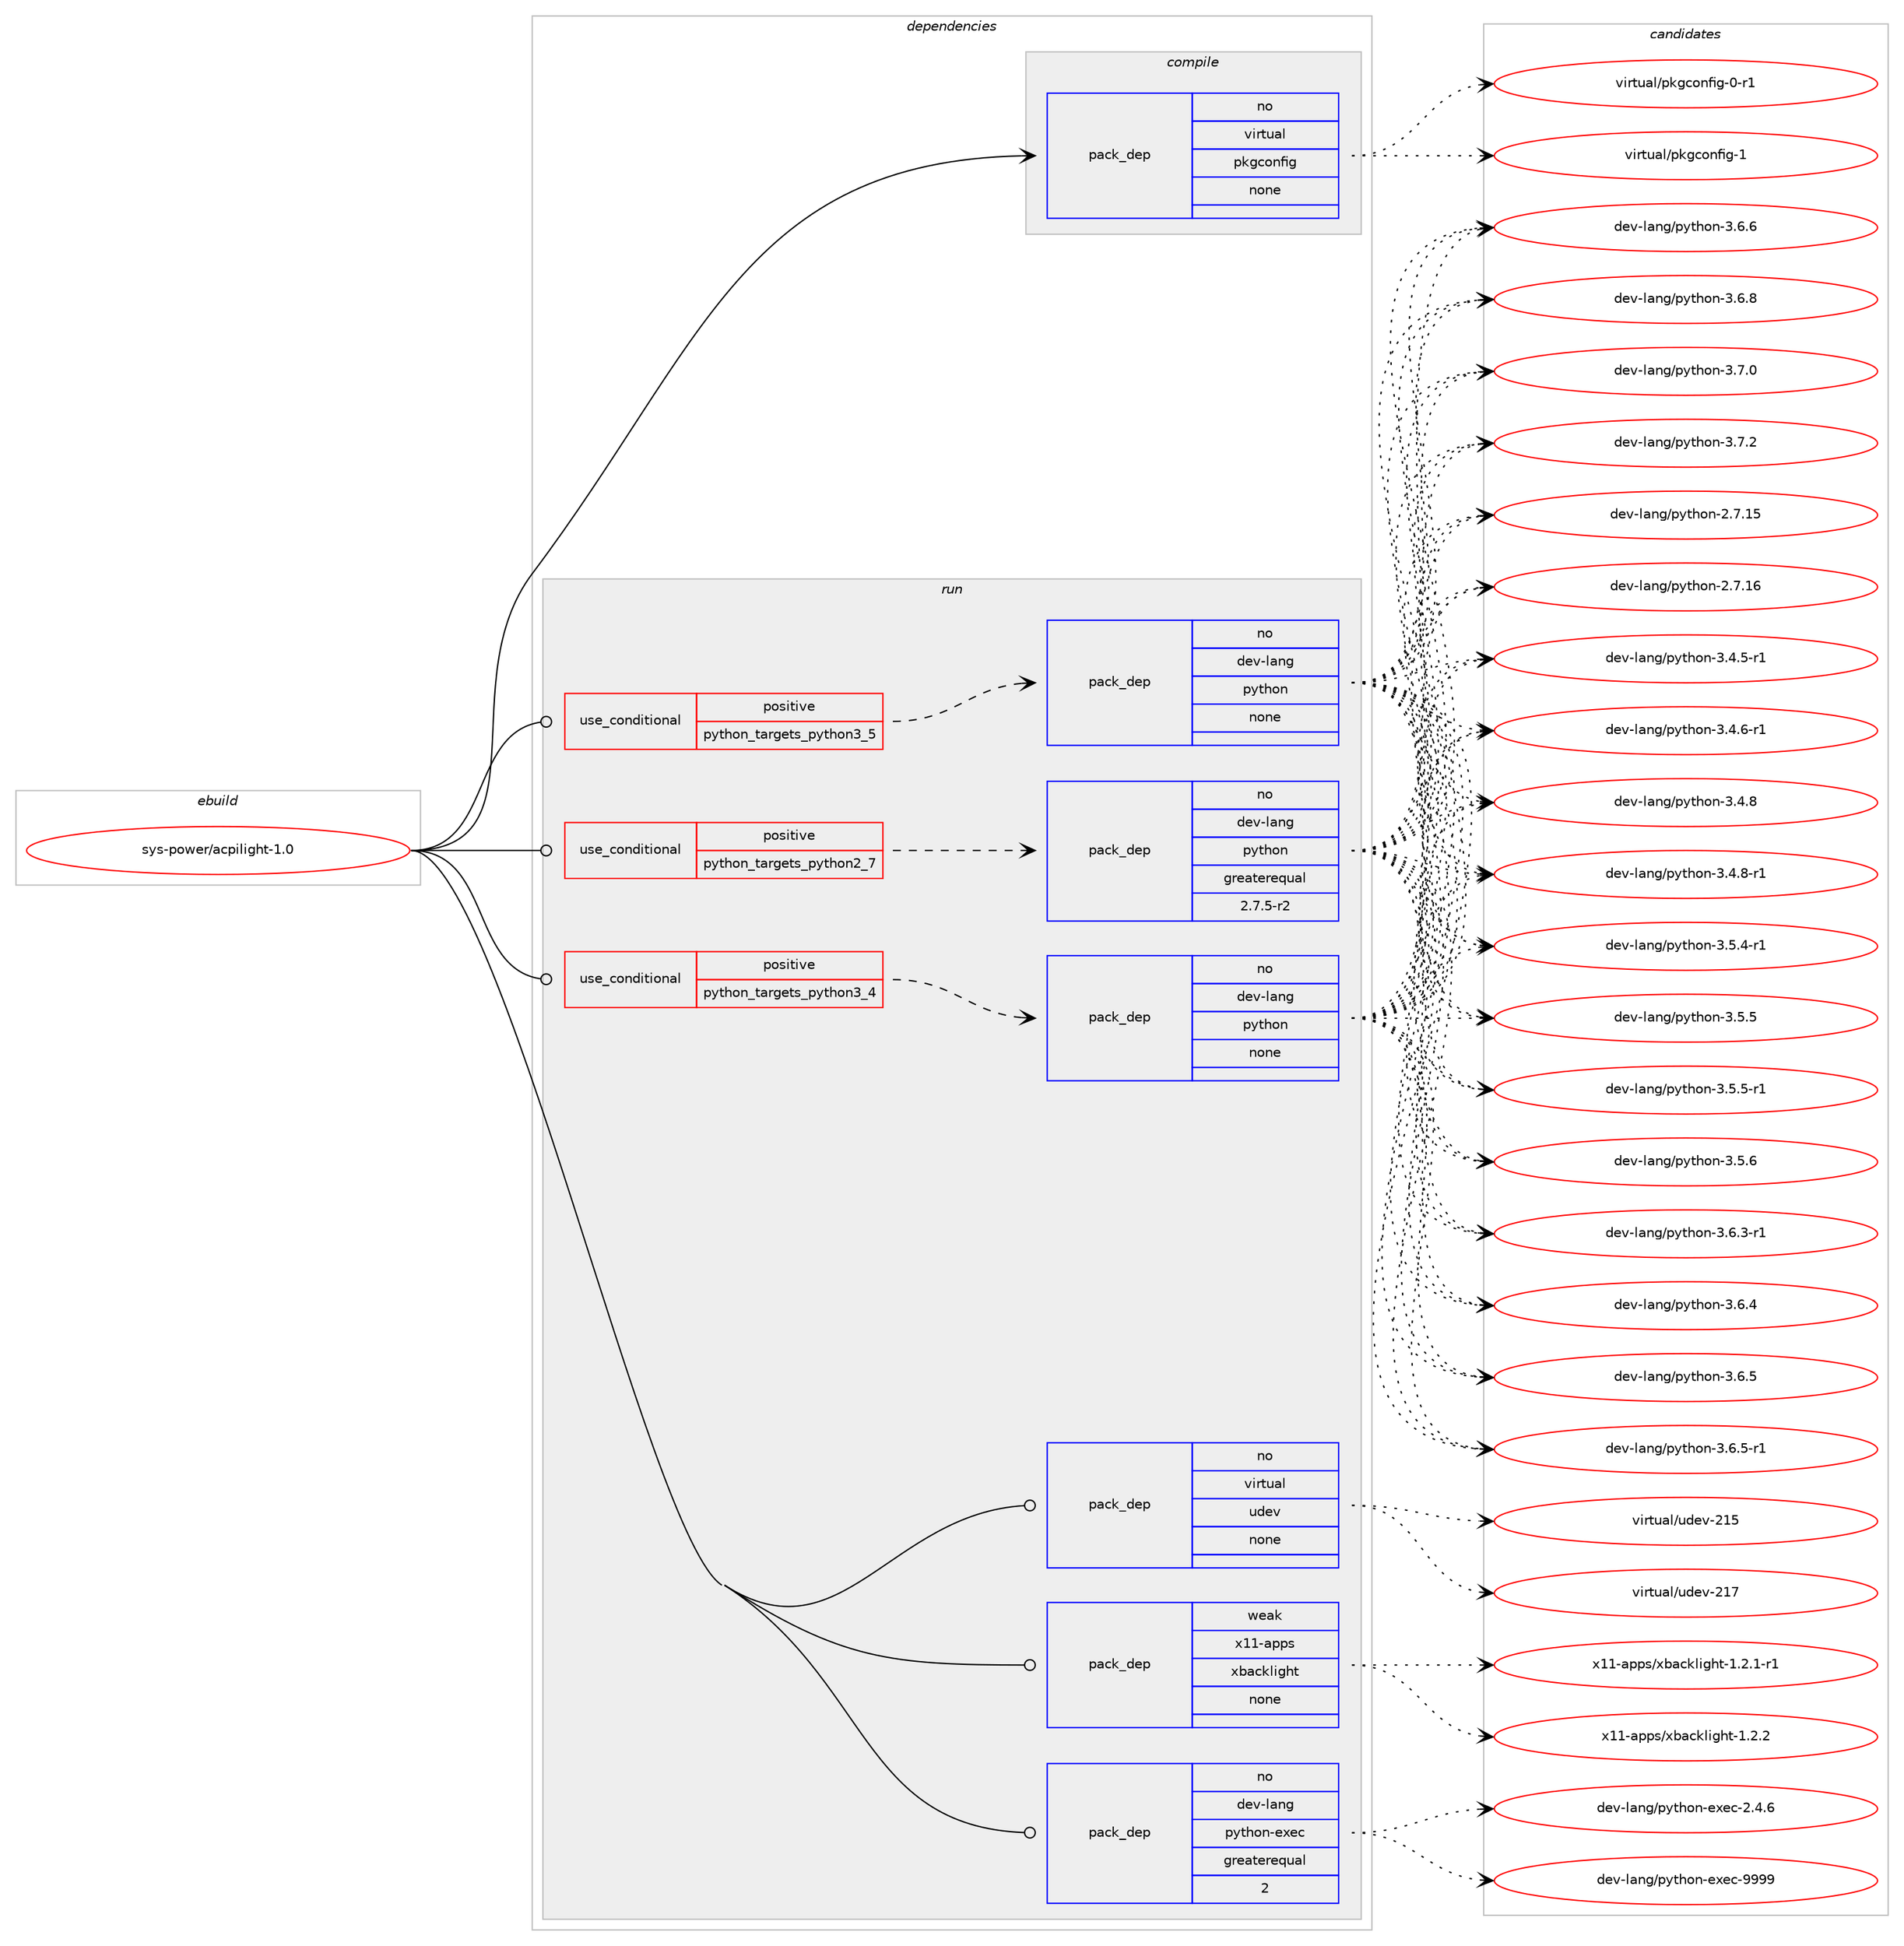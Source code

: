 digraph prolog {

# *************
# Graph options
# *************

newrank=true;
concentrate=true;
compound=true;
graph [rankdir=LR,fontname=Helvetica,fontsize=10,ranksep=1.5];#, ranksep=2.5, nodesep=0.2];
edge  [arrowhead=vee];
node  [fontname=Helvetica,fontsize=10];

# **********
# The ebuild
# **********

subgraph cluster_leftcol {
color=gray;
rank=same;
label=<<i>ebuild</i>>;
id [label="sys-power/acpilight-1.0", color=red, width=4, href="../sys-power/acpilight-1.0.svg"];
}

# ****************
# The dependencies
# ****************

subgraph cluster_midcol {
color=gray;
label=<<i>dependencies</i>>;
subgraph cluster_compile {
fillcolor="#eeeeee";
style=filled;
label=<<i>compile</i>>;
subgraph pack1248627 {
dependency1739676 [label=<<TABLE BORDER="0" CELLBORDER="1" CELLSPACING="0" CELLPADDING="4" WIDTH="220"><TR><TD ROWSPAN="6" CELLPADDING="30">pack_dep</TD></TR><TR><TD WIDTH="110">no</TD></TR><TR><TD>virtual</TD></TR><TR><TD>pkgconfig</TD></TR><TR><TD>none</TD></TR><TR><TD></TD></TR></TABLE>>, shape=none, color=blue];
}
id:e -> dependency1739676:w [weight=20,style="solid",arrowhead="vee"];
}
subgraph cluster_compileandrun {
fillcolor="#eeeeee";
style=filled;
label=<<i>compile and run</i>>;
}
subgraph cluster_run {
fillcolor="#eeeeee";
style=filled;
label=<<i>run</i>>;
subgraph cond462300 {
dependency1739677 [label=<<TABLE BORDER="0" CELLBORDER="1" CELLSPACING="0" CELLPADDING="4"><TR><TD ROWSPAN="3" CELLPADDING="10">use_conditional</TD></TR><TR><TD>positive</TD></TR><TR><TD>python_targets_python2_7</TD></TR></TABLE>>, shape=none, color=red];
subgraph pack1248628 {
dependency1739678 [label=<<TABLE BORDER="0" CELLBORDER="1" CELLSPACING="0" CELLPADDING="4" WIDTH="220"><TR><TD ROWSPAN="6" CELLPADDING="30">pack_dep</TD></TR><TR><TD WIDTH="110">no</TD></TR><TR><TD>dev-lang</TD></TR><TR><TD>python</TD></TR><TR><TD>greaterequal</TD></TR><TR><TD>2.7.5-r2</TD></TR></TABLE>>, shape=none, color=blue];
}
dependency1739677:e -> dependency1739678:w [weight=20,style="dashed",arrowhead="vee"];
}
id:e -> dependency1739677:w [weight=20,style="solid",arrowhead="odot"];
subgraph cond462301 {
dependency1739679 [label=<<TABLE BORDER="0" CELLBORDER="1" CELLSPACING="0" CELLPADDING="4"><TR><TD ROWSPAN="3" CELLPADDING="10">use_conditional</TD></TR><TR><TD>positive</TD></TR><TR><TD>python_targets_python3_4</TD></TR></TABLE>>, shape=none, color=red];
subgraph pack1248629 {
dependency1739680 [label=<<TABLE BORDER="0" CELLBORDER="1" CELLSPACING="0" CELLPADDING="4" WIDTH="220"><TR><TD ROWSPAN="6" CELLPADDING="30">pack_dep</TD></TR><TR><TD WIDTH="110">no</TD></TR><TR><TD>dev-lang</TD></TR><TR><TD>python</TD></TR><TR><TD>none</TD></TR><TR><TD></TD></TR></TABLE>>, shape=none, color=blue];
}
dependency1739679:e -> dependency1739680:w [weight=20,style="dashed",arrowhead="vee"];
}
id:e -> dependency1739679:w [weight=20,style="solid",arrowhead="odot"];
subgraph cond462302 {
dependency1739681 [label=<<TABLE BORDER="0" CELLBORDER="1" CELLSPACING="0" CELLPADDING="4"><TR><TD ROWSPAN="3" CELLPADDING="10">use_conditional</TD></TR><TR><TD>positive</TD></TR><TR><TD>python_targets_python3_5</TD></TR></TABLE>>, shape=none, color=red];
subgraph pack1248630 {
dependency1739682 [label=<<TABLE BORDER="0" CELLBORDER="1" CELLSPACING="0" CELLPADDING="4" WIDTH="220"><TR><TD ROWSPAN="6" CELLPADDING="30">pack_dep</TD></TR><TR><TD WIDTH="110">no</TD></TR><TR><TD>dev-lang</TD></TR><TR><TD>python</TD></TR><TR><TD>none</TD></TR><TR><TD></TD></TR></TABLE>>, shape=none, color=blue];
}
dependency1739681:e -> dependency1739682:w [weight=20,style="dashed",arrowhead="vee"];
}
id:e -> dependency1739681:w [weight=20,style="solid",arrowhead="odot"];
subgraph pack1248631 {
dependency1739683 [label=<<TABLE BORDER="0" CELLBORDER="1" CELLSPACING="0" CELLPADDING="4" WIDTH="220"><TR><TD ROWSPAN="6" CELLPADDING="30">pack_dep</TD></TR><TR><TD WIDTH="110">no</TD></TR><TR><TD>dev-lang</TD></TR><TR><TD>python-exec</TD></TR><TR><TD>greaterequal</TD></TR><TR><TD>2</TD></TR></TABLE>>, shape=none, color=blue];
}
id:e -> dependency1739683:w [weight=20,style="solid",arrowhead="odot"];
subgraph pack1248632 {
dependency1739684 [label=<<TABLE BORDER="0" CELLBORDER="1" CELLSPACING="0" CELLPADDING="4" WIDTH="220"><TR><TD ROWSPAN="6" CELLPADDING="30">pack_dep</TD></TR><TR><TD WIDTH="110">no</TD></TR><TR><TD>virtual</TD></TR><TR><TD>udev</TD></TR><TR><TD>none</TD></TR><TR><TD></TD></TR></TABLE>>, shape=none, color=blue];
}
id:e -> dependency1739684:w [weight=20,style="solid",arrowhead="odot"];
subgraph pack1248633 {
dependency1739685 [label=<<TABLE BORDER="0" CELLBORDER="1" CELLSPACING="0" CELLPADDING="4" WIDTH="220"><TR><TD ROWSPAN="6" CELLPADDING="30">pack_dep</TD></TR><TR><TD WIDTH="110">weak</TD></TR><TR><TD>x11-apps</TD></TR><TR><TD>xbacklight</TD></TR><TR><TD>none</TD></TR><TR><TD></TD></TR></TABLE>>, shape=none, color=blue];
}
id:e -> dependency1739685:w [weight=20,style="solid",arrowhead="odot"];
}
}

# **************
# The candidates
# **************

subgraph cluster_choices {
rank=same;
color=gray;
label=<<i>candidates</i>>;

subgraph choice1248627 {
color=black;
nodesep=1;
choice11810511411611797108471121071039911111010210510345484511449 [label="virtual/pkgconfig-0-r1", color=red, width=4,href="../virtual/pkgconfig-0-r1.svg"];
choice1181051141161179710847112107103991111101021051034549 [label="virtual/pkgconfig-1", color=red, width=4,href="../virtual/pkgconfig-1.svg"];
dependency1739676:e -> choice11810511411611797108471121071039911111010210510345484511449:w [style=dotted,weight="100"];
dependency1739676:e -> choice1181051141161179710847112107103991111101021051034549:w [style=dotted,weight="100"];
}
subgraph choice1248628 {
color=black;
nodesep=1;
choice10010111845108971101034711212111610411111045504655464953 [label="dev-lang/python-2.7.15", color=red, width=4,href="../dev-lang/python-2.7.15.svg"];
choice10010111845108971101034711212111610411111045504655464954 [label="dev-lang/python-2.7.16", color=red, width=4,href="../dev-lang/python-2.7.16.svg"];
choice1001011184510897110103471121211161041111104551465246534511449 [label="dev-lang/python-3.4.5-r1", color=red, width=4,href="../dev-lang/python-3.4.5-r1.svg"];
choice1001011184510897110103471121211161041111104551465246544511449 [label="dev-lang/python-3.4.6-r1", color=red, width=4,href="../dev-lang/python-3.4.6-r1.svg"];
choice100101118451089711010347112121116104111110455146524656 [label="dev-lang/python-3.4.8", color=red, width=4,href="../dev-lang/python-3.4.8.svg"];
choice1001011184510897110103471121211161041111104551465246564511449 [label="dev-lang/python-3.4.8-r1", color=red, width=4,href="../dev-lang/python-3.4.8-r1.svg"];
choice1001011184510897110103471121211161041111104551465346524511449 [label="dev-lang/python-3.5.4-r1", color=red, width=4,href="../dev-lang/python-3.5.4-r1.svg"];
choice100101118451089711010347112121116104111110455146534653 [label="dev-lang/python-3.5.5", color=red, width=4,href="../dev-lang/python-3.5.5.svg"];
choice1001011184510897110103471121211161041111104551465346534511449 [label="dev-lang/python-3.5.5-r1", color=red, width=4,href="../dev-lang/python-3.5.5-r1.svg"];
choice100101118451089711010347112121116104111110455146534654 [label="dev-lang/python-3.5.6", color=red, width=4,href="../dev-lang/python-3.5.6.svg"];
choice1001011184510897110103471121211161041111104551465446514511449 [label="dev-lang/python-3.6.3-r1", color=red, width=4,href="../dev-lang/python-3.6.3-r1.svg"];
choice100101118451089711010347112121116104111110455146544652 [label="dev-lang/python-3.6.4", color=red, width=4,href="../dev-lang/python-3.6.4.svg"];
choice100101118451089711010347112121116104111110455146544653 [label="dev-lang/python-3.6.5", color=red, width=4,href="../dev-lang/python-3.6.5.svg"];
choice1001011184510897110103471121211161041111104551465446534511449 [label="dev-lang/python-3.6.5-r1", color=red, width=4,href="../dev-lang/python-3.6.5-r1.svg"];
choice100101118451089711010347112121116104111110455146544654 [label="dev-lang/python-3.6.6", color=red, width=4,href="../dev-lang/python-3.6.6.svg"];
choice100101118451089711010347112121116104111110455146544656 [label="dev-lang/python-3.6.8", color=red, width=4,href="../dev-lang/python-3.6.8.svg"];
choice100101118451089711010347112121116104111110455146554648 [label="dev-lang/python-3.7.0", color=red, width=4,href="../dev-lang/python-3.7.0.svg"];
choice100101118451089711010347112121116104111110455146554650 [label="dev-lang/python-3.7.2", color=red, width=4,href="../dev-lang/python-3.7.2.svg"];
dependency1739678:e -> choice10010111845108971101034711212111610411111045504655464953:w [style=dotted,weight="100"];
dependency1739678:e -> choice10010111845108971101034711212111610411111045504655464954:w [style=dotted,weight="100"];
dependency1739678:e -> choice1001011184510897110103471121211161041111104551465246534511449:w [style=dotted,weight="100"];
dependency1739678:e -> choice1001011184510897110103471121211161041111104551465246544511449:w [style=dotted,weight="100"];
dependency1739678:e -> choice100101118451089711010347112121116104111110455146524656:w [style=dotted,weight="100"];
dependency1739678:e -> choice1001011184510897110103471121211161041111104551465246564511449:w [style=dotted,weight="100"];
dependency1739678:e -> choice1001011184510897110103471121211161041111104551465346524511449:w [style=dotted,weight="100"];
dependency1739678:e -> choice100101118451089711010347112121116104111110455146534653:w [style=dotted,weight="100"];
dependency1739678:e -> choice1001011184510897110103471121211161041111104551465346534511449:w [style=dotted,weight="100"];
dependency1739678:e -> choice100101118451089711010347112121116104111110455146534654:w [style=dotted,weight="100"];
dependency1739678:e -> choice1001011184510897110103471121211161041111104551465446514511449:w [style=dotted,weight="100"];
dependency1739678:e -> choice100101118451089711010347112121116104111110455146544652:w [style=dotted,weight="100"];
dependency1739678:e -> choice100101118451089711010347112121116104111110455146544653:w [style=dotted,weight="100"];
dependency1739678:e -> choice1001011184510897110103471121211161041111104551465446534511449:w [style=dotted,weight="100"];
dependency1739678:e -> choice100101118451089711010347112121116104111110455146544654:w [style=dotted,weight="100"];
dependency1739678:e -> choice100101118451089711010347112121116104111110455146544656:w [style=dotted,weight="100"];
dependency1739678:e -> choice100101118451089711010347112121116104111110455146554648:w [style=dotted,weight="100"];
dependency1739678:e -> choice100101118451089711010347112121116104111110455146554650:w [style=dotted,weight="100"];
}
subgraph choice1248629 {
color=black;
nodesep=1;
choice10010111845108971101034711212111610411111045504655464953 [label="dev-lang/python-2.7.15", color=red, width=4,href="../dev-lang/python-2.7.15.svg"];
choice10010111845108971101034711212111610411111045504655464954 [label="dev-lang/python-2.7.16", color=red, width=4,href="../dev-lang/python-2.7.16.svg"];
choice1001011184510897110103471121211161041111104551465246534511449 [label="dev-lang/python-3.4.5-r1", color=red, width=4,href="../dev-lang/python-3.4.5-r1.svg"];
choice1001011184510897110103471121211161041111104551465246544511449 [label="dev-lang/python-3.4.6-r1", color=red, width=4,href="../dev-lang/python-3.4.6-r1.svg"];
choice100101118451089711010347112121116104111110455146524656 [label="dev-lang/python-3.4.8", color=red, width=4,href="../dev-lang/python-3.4.8.svg"];
choice1001011184510897110103471121211161041111104551465246564511449 [label="dev-lang/python-3.4.8-r1", color=red, width=4,href="../dev-lang/python-3.4.8-r1.svg"];
choice1001011184510897110103471121211161041111104551465346524511449 [label="dev-lang/python-3.5.4-r1", color=red, width=4,href="../dev-lang/python-3.5.4-r1.svg"];
choice100101118451089711010347112121116104111110455146534653 [label="dev-lang/python-3.5.5", color=red, width=4,href="../dev-lang/python-3.5.5.svg"];
choice1001011184510897110103471121211161041111104551465346534511449 [label="dev-lang/python-3.5.5-r1", color=red, width=4,href="../dev-lang/python-3.5.5-r1.svg"];
choice100101118451089711010347112121116104111110455146534654 [label="dev-lang/python-3.5.6", color=red, width=4,href="../dev-lang/python-3.5.6.svg"];
choice1001011184510897110103471121211161041111104551465446514511449 [label="dev-lang/python-3.6.3-r1", color=red, width=4,href="../dev-lang/python-3.6.3-r1.svg"];
choice100101118451089711010347112121116104111110455146544652 [label="dev-lang/python-3.6.4", color=red, width=4,href="../dev-lang/python-3.6.4.svg"];
choice100101118451089711010347112121116104111110455146544653 [label="dev-lang/python-3.6.5", color=red, width=4,href="../dev-lang/python-3.6.5.svg"];
choice1001011184510897110103471121211161041111104551465446534511449 [label="dev-lang/python-3.6.5-r1", color=red, width=4,href="../dev-lang/python-3.6.5-r1.svg"];
choice100101118451089711010347112121116104111110455146544654 [label="dev-lang/python-3.6.6", color=red, width=4,href="../dev-lang/python-3.6.6.svg"];
choice100101118451089711010347112121116104111110455146544656 [label="dev-lang/python-3.6.8", color=red, width=4,href="../dev-lang/python-3.6.8.svg"];
choice100101118451089711010347112121116104111110455146554648 [label="dev-lang/python-3.7.0", color=red, width=4,href="../dev-lang/python-3.7.0.svg"];
choice100101118451089711010347112121116104111110455146554650 [label="dev-lang/python-3.7.2", color=red, width=4,href="../dev-lang/python-3.7.2.svg"];
dependency1739680:e -> choice10010111845108971101034711212111610411111045504655464953:w [style=dotted,weight="100"];
dependency1739680:e -> choice10010111845108971101034711212111610411111045504655464954:w [style=dotted,weight="100"];
dependency1739680:e -> choice1001011184510897110103471121211161041111104551465246534511449:w [style=dotted,weight="100"];
dependency1739680:e -> choice1001011184510897110103471121211161041111104551465246544511449:w [style=dotted,weight="100"];
dependency1739680:e -> choice100101118451089711010347112121116104111110455146524656:w [style=dotted,weight="100"];
dependency1739680:e -> choice1001011184510897110103471121211161041111104551465246564511449:w [style=dotted,weight="100"];
dependency1739680:e -> choice1001011184510897110103471121211161041111104551465346524511449:w [style=dotted,weight="100"];
dependency1739680:e -> choice100101118451089711010347112121116104111110455146534653:w [style=dotted,weight="100"];
dependency1739680:e -> choice1001011184510897110103471121211161041111104551465346534511449:w [style=dotted,weight="100"];
dependency1739680:e -> choice100101118451089711010347112121116104111110455146534654:w [style=dotted,weight="100"];
dependency1739680:e -> choice1001011184510897110103471121211161041111104551465446514511449:w [style=dotted,weight="100"];
dependency1739680:e -> choice100101118451089711010347112121116104111110455146544652:w [style=dotted,weight="100"];
dependency1739680:e -> choice100101118451089711010347112121116104111110455146544653:w [style=dotted,weight="100"];
dependency1739680:e -> choice1001011184510897110103471121211161041111104551465446534511449:w [style=dotted,weight="100"];
dependency1739680:e -> choice100101118451089711010347112121116104111110455146544654:w [style=dotted,weight="100"];
dependency1739680:e -> choice100101118451089711010347112121116104111110455146544656:w [style=dotted,weight="100"];
dependency1739680:e -> choice100101118451089711010347112121116104111110455146554648:w [style=dotted,weight="100"];
dependency1739680:e -> choice100101118451089711010347112121116104111110455146554650:w [style=dotted,weight="100"];
}
subgraph choice1248630 {
color=black;
nodesep=1;
choice10010111845108971101034711212111610411111045504655464953 [label="dev-lang/python-2.7.15", color=red, width=4,href="../dev-lang/python-2.7.15.svg"];
choice10010111845108971101034711212111610411111045504655464954 [label="dev-lang/python-2.7.16", color=red, width=4,href="../dev-lang/python-2.7.16.svg"];
choice1001011184510897110103471121211161041111104551465246534511449 [label="dev-lang/python-3.4.5-r1", color=red, width=4,href="../dev-lang/python-3.4.5-r1.svg"];
choice1001011184510897110103471121211161041111104551465246544511449 [label="dev-lang/python-3.4.6-r1", color=red, width=4,href="../dev-lang/python-3.4.6-r1.svg"];
choice100101118451089711010347112121116104111110455146524656 [label="dev-lang/python-3.4.8", color=red, width=4,href="../dev-lang/python-3.4.8.svg"];
choice1001011184510897110103471121211161041111104551465246564511449 [label="dev-lang/python-3.4.8-r1", color=red, width=4,href="../dev-lang/python-3.4.8-r1.svg"];
choice1001011184510897110103471121211161041111104551465346524511449 [label="dev-lang/python-3.5.4-r1", color=red, width=4,href="../dev-lang/python-3.5.4-r1.svg"];
choice100101118451089711010347112121116104111110455146534653 [label="dev-lang/python-3.5.5", color=red, width=4,href="../dev-lang/python-3.5.5.svg"];
choice1001011184510897110103471121211161041111104551465346534511449 [label="dev-lang/python-3.5.5-r1", color=red, width=4,href="../dev-lang/python-3.5.5-r1.svg"];
choice100101118451089711010347112121116104111110455146534654 [label="dev-lang/python-3.5.6", color=red, width=4,href="../dev-lang/python-3.5.6.svg"];
choice1001011184510897110103471121211161041111104551465446514511449 [label="dev-lang/python-3.6.3-r1", color=red, width=4,href="../dev-lang/python-3.6.3-r1.svg"];
choice100101118451089711010347112121116104111110455146544652 [label="dev-lang/python-3.6.4", color=red, width=4,href="../dev-lang/python-3.6.4.svg"];
choice100101118451089711010347112121116104111110455146544653 [label="dev-lang/python-3.6.5", color=red, width=4,href="../dev-lang/python-3.6.5.svg"];
choice1001011184510897110103471121211161041111104551465446534511449 [label="dev-lang/python-3.6.5-r1", color=red, width=4,href="../dev-lang/python-3.6.5-r1.svg"];
choice100101118451089711010347112121116104111110455146544654 [label="dev-lang/python-3.6.6", color=red, width=4,href="../dev-lang/python-3.6.6.svg"];
choice100101118451089711010347112121116104111110455146544656 [label="dev-lang/python-3.6.8", color=red, width=4,href="../dev-lang/python-3.6.8.svg"];
choice100101118451089711010347112121116104111110455146554648 [label="dev-lang/python-3.7.0", color=red, width=4,href="../dev-lang/python-3.7.0.svg"];
choice100101118451089711010347112121116104111110455146554650 [label="dev-lang/python-3.7.2", color=red, width=4,href="../dev-lang/python-3.7.2.svg"];
dependency1739682:e -> choice10010111845108971101034711212111610411111045504655464953:w [style=dotted,weight="100"];
dependency1739682:e -> choice10010111845108971101034711212111610411111045504655464954:w [style=dotted,weight="100"];
dependency1739682:e -> choice1001011184510897110103471121211161041111104551465246534511449:w [style=dotted,weight="100"];
dependency1739682:e -> choice1001011184510897110103471121211161041111104551465246544511449:w [style=dotted,weight="100"];
dependency1739682:e -> choice100101118451089711010347112121116104111110455146524656:w [style=dotted,weight="100"];
dependency1739682:e -> choice1001011184510897110103471121211161041111104551465246564511449:w [style=dotted,weight="100"];
dependency1739682:e -> choice1001011184510897110103471121211161041111104551465346524511449:w [style=dotted,weight="100"];
dependency1739682:e -> choice100101118451089711010347112121116104111110455146534653:w [style=dotted,weight="100"];
dependency1739682:e -> choice1001011184510897110103471121211161041111104551465346534511449:w [style=dotted,weight="100"];
dependency1739682:e -> choice100101118451089711010347112121116104111110455146534654:w [style=dotted,weight="100"];
dependency1739682:e -> choice1001011184510897110103471121211161041111104551465446514511449:w [style=dotted,weight="100"];
dependency1739682:e -> choice100101118451089711010347112121116104111110455146544652:w [style=dotted,weight="100"];
dependency1739682:e -> choice100101118451089711010347112121116104111110455146544653:w [style=dotted,weight="100"];
dependency1739682:e -> choice1001011184510897110103471121211161041111104551465446534511449:w [style=dotted,weight="100"];
dependency1739682:e -> choice100101118451089711010347112121116104111110455146544654:w [style=dotted,weight="100"];
dependency1739682:e -> choice100101118451089711010347112121116104111110455146544656:w [style=dotted,weight="100"];
dependency1739682:e -> choice100101118451089711010347112121116104111110455146554648:w [style=dotted,weight="100"];
dependency1739682:e -> choice100101118451089711010347112121116104111110455146554650:w [style=dotted,weight="100"];
}
subgraph choice1248631 {
color=black;
nodesep=1;
choice1001011184510897110103471121211161041111104510112010199455046524654 [label="dev-lang/python-exec-2.4.6", color=red, width=4,href="../dev-lang/python-exec-2.4.6.svg"];
choice10010111845108971101034711212111610411111045101120101994557575757 [label="dev-lang/python-exec-9999", color=red, width=4,href="../dev-lang/python-exec-9999.svg"];
dependency1739683:e -> choice1001011184510897110103471121211161041111104510112010199455046524654:w [style=dotted,weight="100"];
dependency1739683:e -> choice10010111845108971101034711212111610411111045101120101994557575757:w [style=dotted,weight="100"];
}
subgraph choice1248632 {
color=black;
nodesep=1;
choice118105114116117971084711710010111845504953 [label="virtual/udev-215", color=red, width=4,href="../virtual/udev-215.svg"];
choice118105114116117971084711710010111845504955 [label="virtual/udev-217", color=red, width=4,href="../virtual/udev-217.svg"];
dependency1739684:e -> choice118105114116117971084711710010111845504953:w [style=dotted,weight="100"];
dependency1739684:e -> choice118105114116117971084711710010111845504955:w [style=dotted,weight="100"];
}
subgraph choice1248633 {
color=black;
nodesep=1;
choice12049494597112112115471209897991071081051031041164549465046494511449 [label="x11-apps/xbacklight-1.2.1-r1", color=red, width=4,href="../x11-apps/xbacklight-1.2.1-r1.svg"];
choice1204949459711211211547120989799107108105103104116454946504650 [label="x11-apps/xbacklight-1.2.2", color=red, width=4,href="../x11-apps/xbacklight-1.2.2.svg"];
dependency1739685:e -> choice12049494597112112115471209897991071081051031041164549465046494511449:w [style=dotted,weight="100"];
dependency1739685:e -> choice1204949459711211211547120989799107108105103104116454946504650:w [style=dotted,weight="100"];
}
}

}
